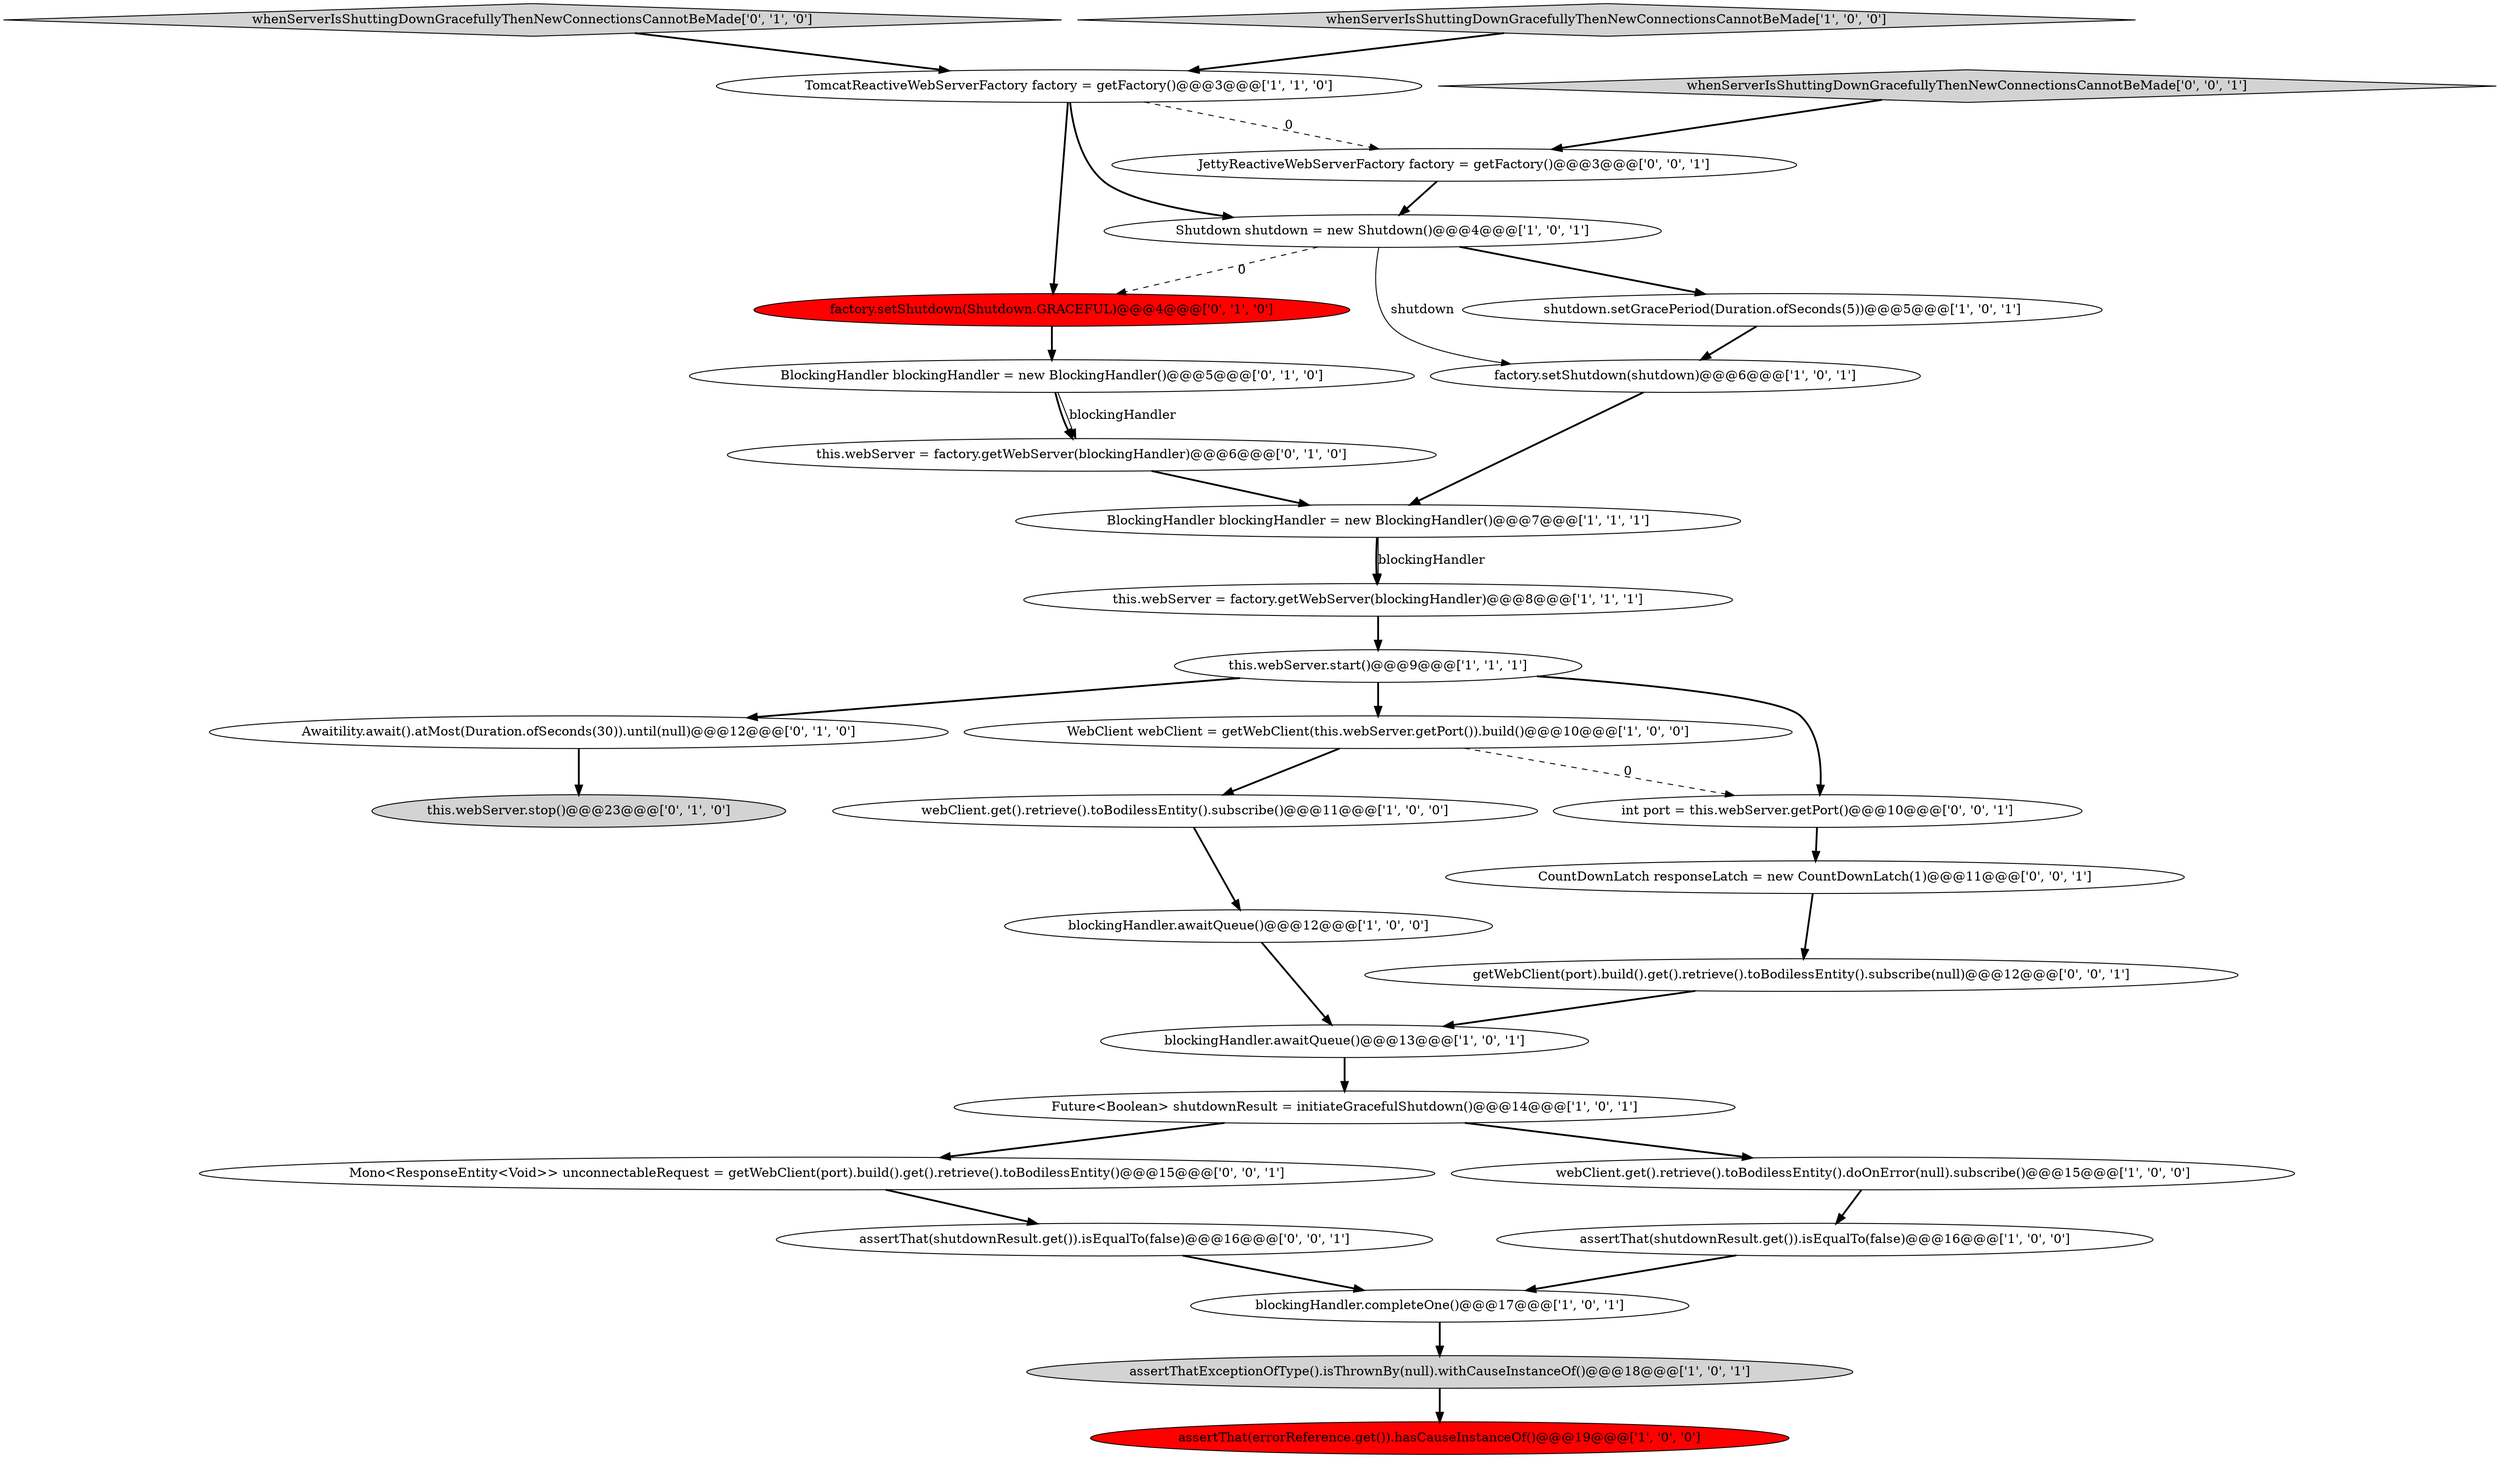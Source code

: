 digraph {
4 [style = filled, label = "webClient.get().retrieve().toBodilessEntity().subscribe()@@@11@@@['1', '0', '0']", fillcolor = white, shape = ellipse image = "AAA0AAABBB1BBB"];
20 [style = filled, label = "whenServerIsShuttingDownGracefullyThenNewConnectionsCannotBeMade['0', '1', '0']", fillcolor = lightgray, shape = diamond image = "AAA0AAABBB2BBB"];
23 [style = filled, label = "Awaitility.await().atMost(Duration.ofSeconds(30)).until(null)@@@12@@@['0', '1', '0']", fillcolor = white, shape = ellipse image = "AAA0AAABBB2BBB"];
2 [style = filled, label = "WebClient webClient = getWebClient(this.webServer.getPort()).build()@@@10@@@['1', '0', '0']", fillcolor = white, shape = ellipse image = "AAA0AAABBB1BBB"];
22 [style = filled, label = "this.webServer = factory.getWebServer(blockingHandler)@@@6@@@['0', '1', '0']", fillcolor = white, shape = ellipse image = "AAA0AAABBB2BBB"];
10 [style = filled, label = "BlockingHandler blockingHandler = new BlockingHandler()@@@7@@@['1', '1', '1']", fillcolor = white, shape = ellipse image = "AAA0AAABBB1BBB"];
7 [style = filled, label = "factory.setShutdown(shutdown)@@@6@@@['1', '0', '1']", fillcolor = white, shape = ellipse image = "AAA0AAABBB1BBB"];
28 [style = filled, label = "Mono<ResponseEntity<Void>> unconnectableRequest = getWebClient(port).build().get().retrieve().toBodilessEntity()@@@15@@@['0', '0', '1']", fillcolor = white, shape = ellipse image = "AAA0AAABBB3BBB"];
9 [style = filled, label = "TomcatReactiveWebServerFactory factory = getFactory()@@@3@@@['1', '1', '0']", fillcolor = white, shape = ellipse image = "AAA0AAABBB1BBB"];
19 [style = filled, label = "factory.setShutdown(Shutdown.GRACEFUL)@@@4@@@['0', '1', '0']", fillcolor = red, shape = ellipse image = "AAA1AAABBB2BBB"];
29 [style = filled, label = "whenServerIsShuttingDownGracefullyThenNewConnectionsCannotBeMade['0', '0', '1']", fillcolor = lightgray, shape = diamond image = "AAA0AAABBB3BBB"];
21 [style = filled, label = "BlockingHandler blockingHandler = new BlockingHandler()@@@5@@@['0', '1', '0']", fillcolor = white, shape = ellipse image = "AAA0AAABBB2BBB"];
14 [style = filled, label = "this.webServer.start()@@@9@@@['1', '1', '1']", fillcolor = white, shape = ellipse image = "AAA0AAABBB1BBB"];
16 [style = filled, label = "whenServerIsShuttingDownGracefullyThenNewConnectionsCannotBeMade['1', '0', '0']", fillcolor = lightgray, shape = diamond image = "AAA0AAABBB1BBB"];
27 [style = filled, label = "CountDownLatch responseLatch = new CountDownLatch(1)@@@11@@@['0', '0', '1']", fillcolor = white, shape = ellipse image = "AAA0AAABBB3BBB"];
13 [style = filled, label = "assertThat(shutdownResult.get()).isEqualTo(false)@@@16@@@['1', '0', '0']", fillcolor = white, shape = ellipse image = "AAA0AAABBB1BBB"];
15 [style = filled, label = "Future<Boolean> shutdownResult = initiateGracefulShutdown()@@@14@@@['1', '0', '1']", fillcolor = white, shape = ellipse image = "AAA0AAABBB1BBB"];
5 [style = filled, label = "blockingHandler.completeOne()@@@17@@@['1', '0', '1']", fillcolor = white, shape = ellipse image = "AAA0AAABBB1BBB"];
0 [style = filled, label = "webClient.get().retrieve().toBodilessEntity().doOnError(null).subscribe()@@@15@@@['1', '0', '0']", fillcolor = white, shape = ellipse image = "AAA0AAABBB1BBB"];
3 [style = filled, label = "this.webServer = factory.getWebServer(blockingHandler)@@@8@@@['1', '1', '1']", fillcolor = white, shape = ellipse image = "AAA0AAABBB1BBB"];
11 [style = filled, label = "Shutdown shutdown = new Shutdown()@@@4@@@['1', '0', '1']", fillcolor = white, shape = ellipse image = "AAA0AAABBB1BBB"];
8 [style = filled, label = "blockingHandler.awaitQueue()@@@12@@@['1', '0', '0']", fillcolor = white, shape = ellipse image = "AAA0AAABBB1BBB"];
6 [style = filled, label = "assertThatExceptionOfType().isThrownBy(null).withCauseInstanceOf()@@@18@@@['1', '0', '1']", fillcolor = lightgray, shape = ellipse image = "AAA0AAABBB1BBB"];
30 [style = filled, label = "assertThat(shutdownResult.get()).isEqualTo(false)@@@16@@@['0', '0', '1']", fillcolor = white, shape = ellipse image = "AAA0AAABBB3BBB"];
17 [style = filled, label = "assertThat(errorReference.get()).hasCauseInstanceOf()@@@19@@@['1', '0', '0']", fillcolor = red, shape = ellipse image = "AAA1AAABBB1BBB"];
26 [style = filled, label = "int port = this.webServer.getPort()@@@10@@@['0', '0', '1']", fillcolor = white, shape = ellipse image = "AAA0AAABBB3BBB"];
1 [style = filled, label = "shutdown.setGracePeriod(Duration.ofSeconds(5))@@@5@@@['1', '0', '1']", fillcolor = white, shape = ellipse image = "AAA0AAABBB1BBB"];
24 [style = filled, label = "getWebClient(port).build().get().retrieve().toBodilessEntity().subscribe(null)@@@12@@@['0', '0', '1']", fillcolor = white, shape = ellipse image = "AAA0AAABBB3BBB"];
18 [style = filled, label = "this.webServer.stop()@@@23@@@['0', '1', '0']", fillcolor = lightgray, shape = ellipse image = "AAA0AAABBB2BBB"];
25 [style = filled, label = "JettyReactiveWebServerFactory factory = getFactory()@@@3@@@['0', '0', '1']", fillcolor = white, shape = ellipse image = "AAA0AAABBB3BBB"];
12 [style = filled, label = "blockingHandler.awaitQueue()@@@13@@@['1', '0', '1']", fillcolor = white, shape = ellipse image = "AAA0AAABBB1BBB"];
6->17 [style = bold, label=""];
21->22 [style = solid, label="blockingHandler"];
24->12 [style = bold, label=""];
9->11 [style = bold, label=""];
0->13 [style = bold, label=""];
28->30 [style = bold, label=""];
20->9 [style = bold, label=""];
7->10 [style = bold, label=""];
11->1 [style = bold, label=""];
3->14 [style = bold, label=""];
12->15 [style = bold, label=""];
29->25 [style = bold, label=""];
10->3 [style = bold, label=""];
10->3 [style = solid, label="blockingHandler"];
2->4 [style = bold, label=""];
1->7 [style = bold, label=""];
11->7 [style = solid, label="shutdown"];
14->26 [style = bold, label=""];
26->27 [style = bold, label=""];
5->6 [style = bold, label=""];
14->23 [style = bold, label=""];
15->28 [style = bold, label=""];
30->5 [style = bold, label=""];
21->22 [style = bold, label=""];
25->11 [style = bold, label=""];
11->19 [style = dashed, label="0"];
15->0 [style = bold, label=""];
9->25 [style = dashed, label="0"];
22->10 [style = bold, label=""];
8->12 [style = bold, label=""];
13->5 [style = bold, label=""];
9->19 [style = bold, label=""];
4->8 [style = bold, label=""];
27->24 [style = bold, label=""];
14->2 [style = bold, label=""];
2->26 [style = dashed, label="0"];
23->18 [style = bold, label=""];
16->9 [style = bold, label=""];
19->21 [style = bold, label=""];
}
